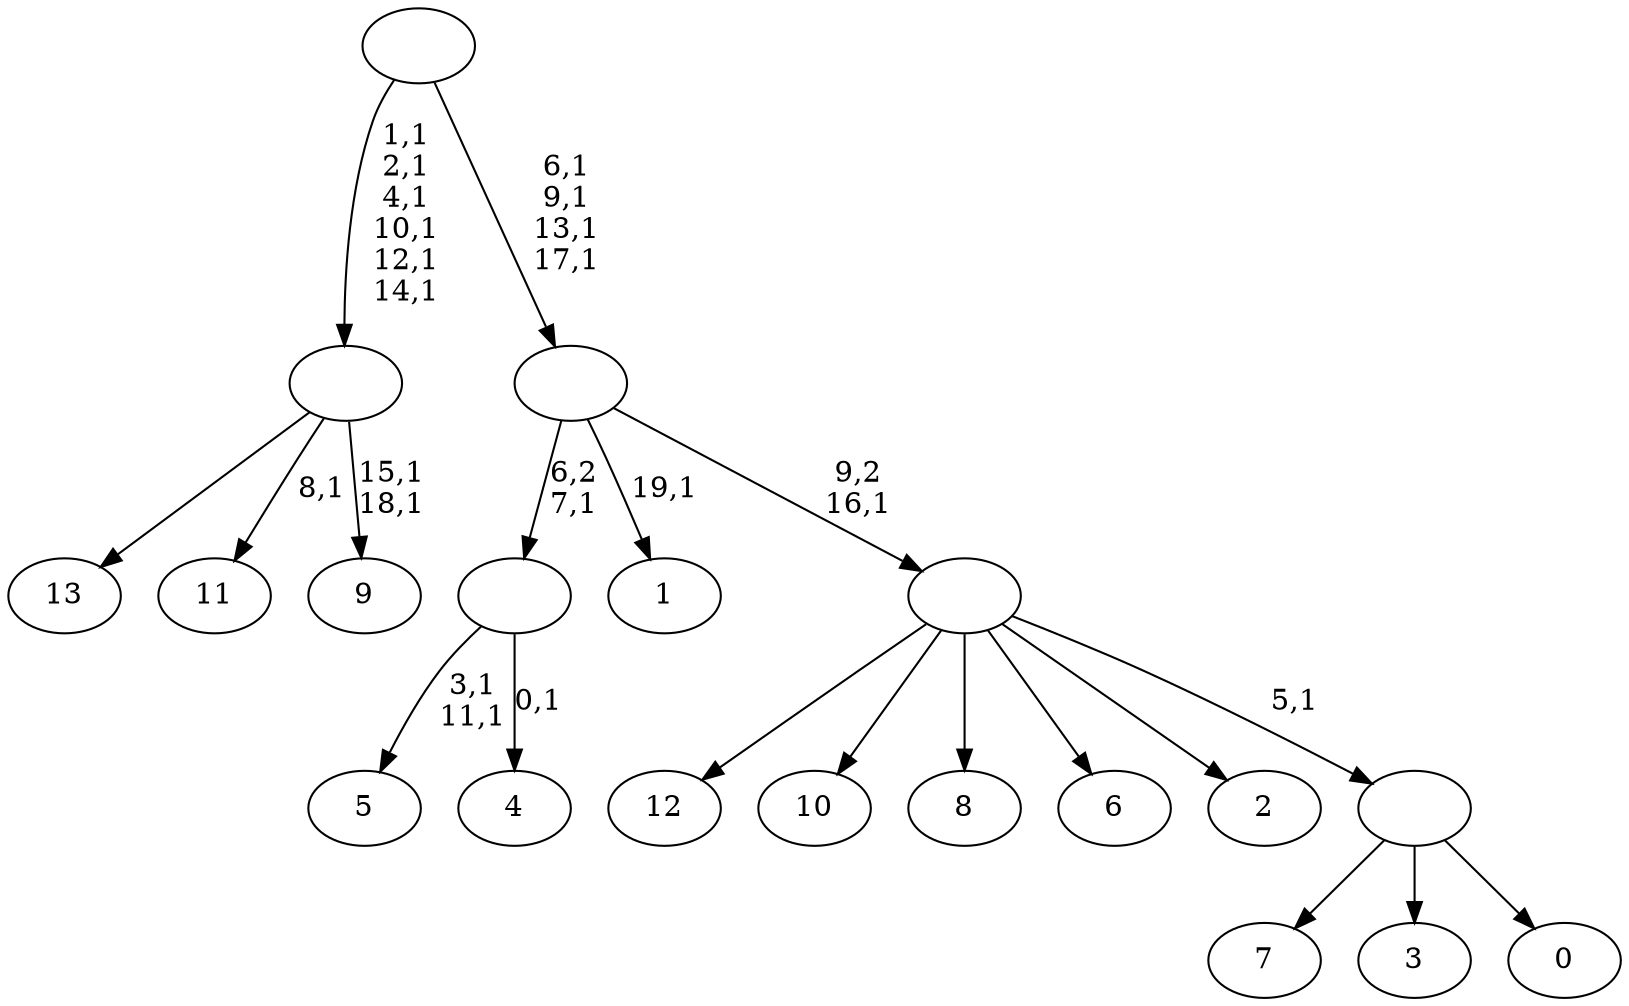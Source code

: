 digraph T {
	34 [label="13"]
	33 [label="12"]
	32 [label="11"]
	30 [label="10"]
	29 [label="9"]
	26 [label=""]
	20 [label="8"]
	19 [label="7"]
	18 [label="6"]
	17 [label="5"]
	14 [label="4"]
	12 [label=""]
	11 [label="3"]
	10 [label="2"]
	9 [label="1"]
	7 [label="0"]
	6 [label=""]
	5 [label=""]
	4 [label=""]
	0 [label=""]
	26 -> 29 [label="15,1\n18,1"]
	26 -> 32 [label="8,1"]
	26 -> 34 [label=""]
	12 -> 14 [label="0,1"]
	12 -> 17 [label="3,1\n11,1"]
	6 -> 19 [label=""]
	6 -> 11 [label=""]
	6 -> 7 [label=""]
	5 -> 33 [label=""]
	5 -> 30 [label=""]
	5 -> 20 [label=""]
	5 -> 18 [label=""]
	5 -> 10 [label=""]
	5 -> 6 [label="5,1"]
	4 -> 9 [label="19,1"]
	4 -> 12 [label="6,2\n7,1"]
	4 -> 5 [label="9,2\n16,1"]
	0 -> 4 [label="6,1\n9,1\n13,1\n17,1"]
	0 -> 26 [label="1,1\n2,1\n4,1\n10,1\n12,1\n14,1"]
}
